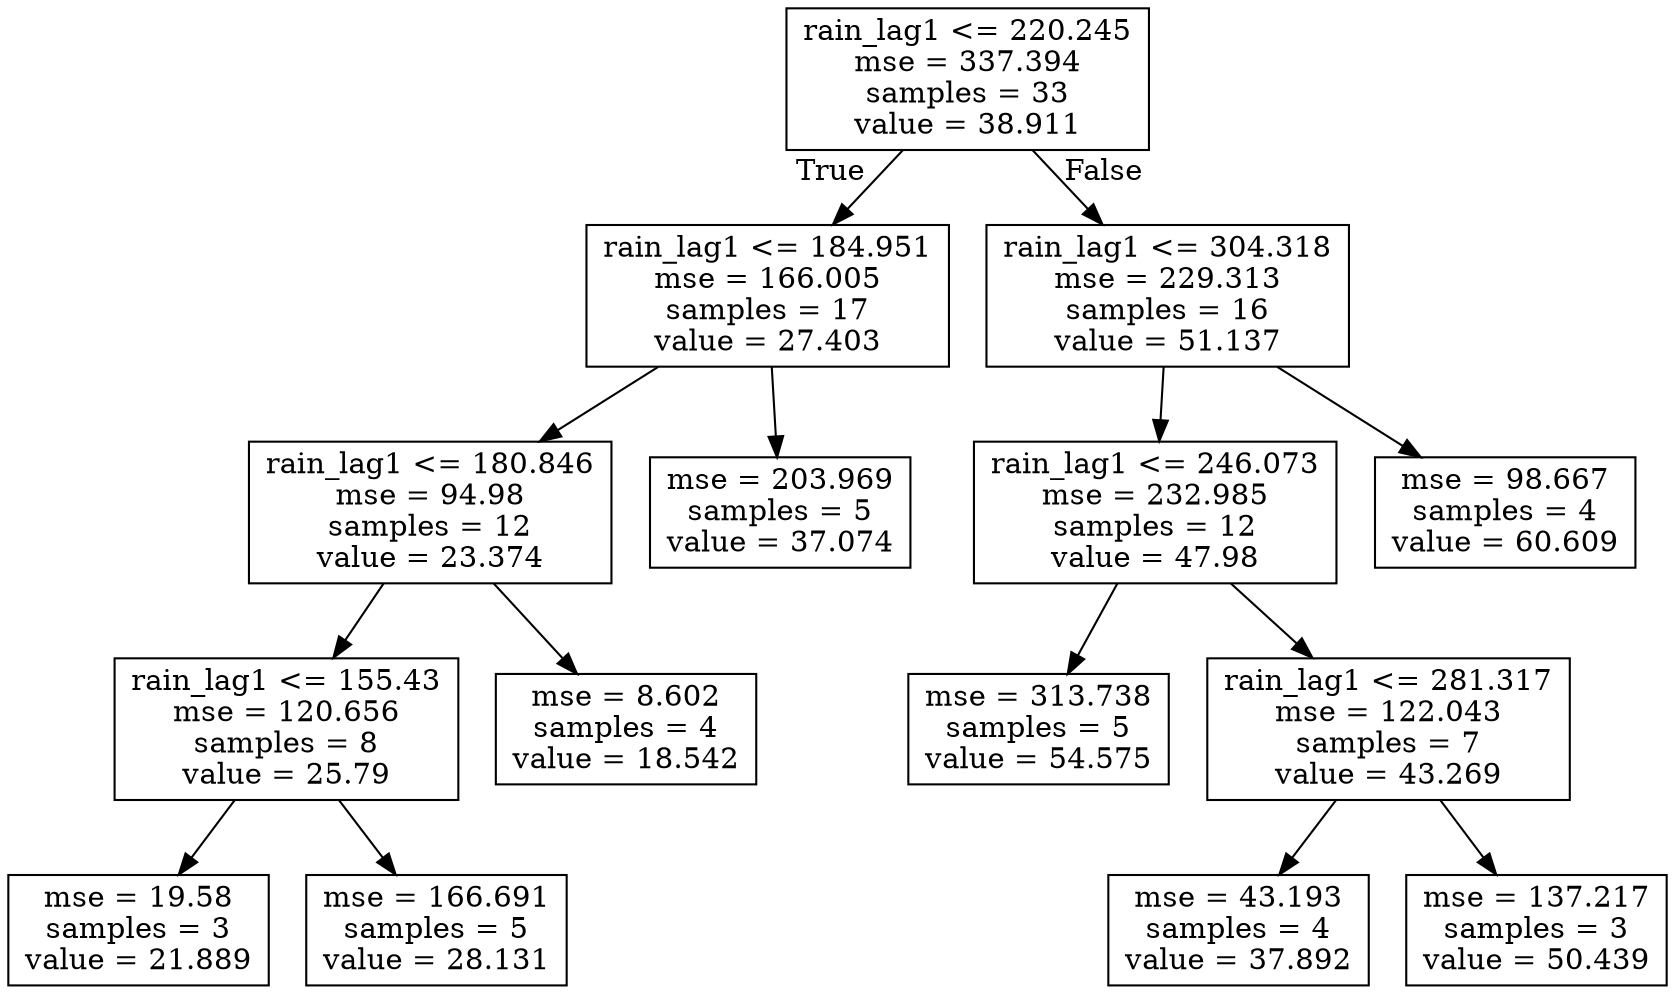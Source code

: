 digraph Tree {
node [shape=box] ;
0 [label="rain_lag1 <= 220.245\nmse = 337.394\nsamples = 33\nvalue = 38.911"] ;
1 [label="rain_lag1 <= 184.951\nmse = 166.005\nsamples = 17\nvalue = 27.403"] ;
0 -> 1 [labeldistance=2.5, labelangle=45, headlabel="True"] ;
3 [label="rain_lag1 <= 180.846\nmse = 94.98\nsamples = 12\nvalue = 23.374"] ;
1 -> 3 ;
11 [label="rain_lag1 <= 155.43\nmse = 120.656\nsamples = 8\nvalue = 25.79"] ;
3 -> 11 ;
13 [label="mse = 19.58\nsamples = 3\nvalue = 21.889"] ;
11 -> 13 ;
14 [label="mse = 166.691\nsamples = 5\nvalue = 28.131"] ;
11 -> 14 ;
12 [label="mse = 8.602\nsamples = 4\nvalue = 18.542"] ;
3 -> 12 ;
4 [label="mse = 203.969\nsamples = 5\nvalue = 37.074"] ;
1 -> 4 ;
2 [label="rain_lag1 <= 304.318\nmse = 229.313\nsamples = 16\nvalue = 51.137"] ;
0 -> 2 [labeldistance=2.5, labelangle=-45, headlabel="False"] ;
5 [label="rain_lag1 <= 246.073\nmse = 232.985\nsamples = 12\nvalue = 47.98"] ;
2 -> 5 ;
7 [label="mse = 313.738\nsamples = 5\nvalue = 54.575"] ;
5 -> 7 ;
8 [label="rain_lag1 <= 281.317\nmse = 122.043\nsamples = 7\nvalue = 43.269"] ;
5 -> 8 ;
9 [label="mse = 43.193\nsamples = 4\nvalue = 37.892"] ;
8 -> 9 ;
10 [label="mse = 137.217\nsamples = 3\nvalue = 50.439"] ;
8 -> 10 ;
6 [label="mse = 98.667\nsamples = 4\nvalue = 60.609"] ;
2 -> 6 ;
}